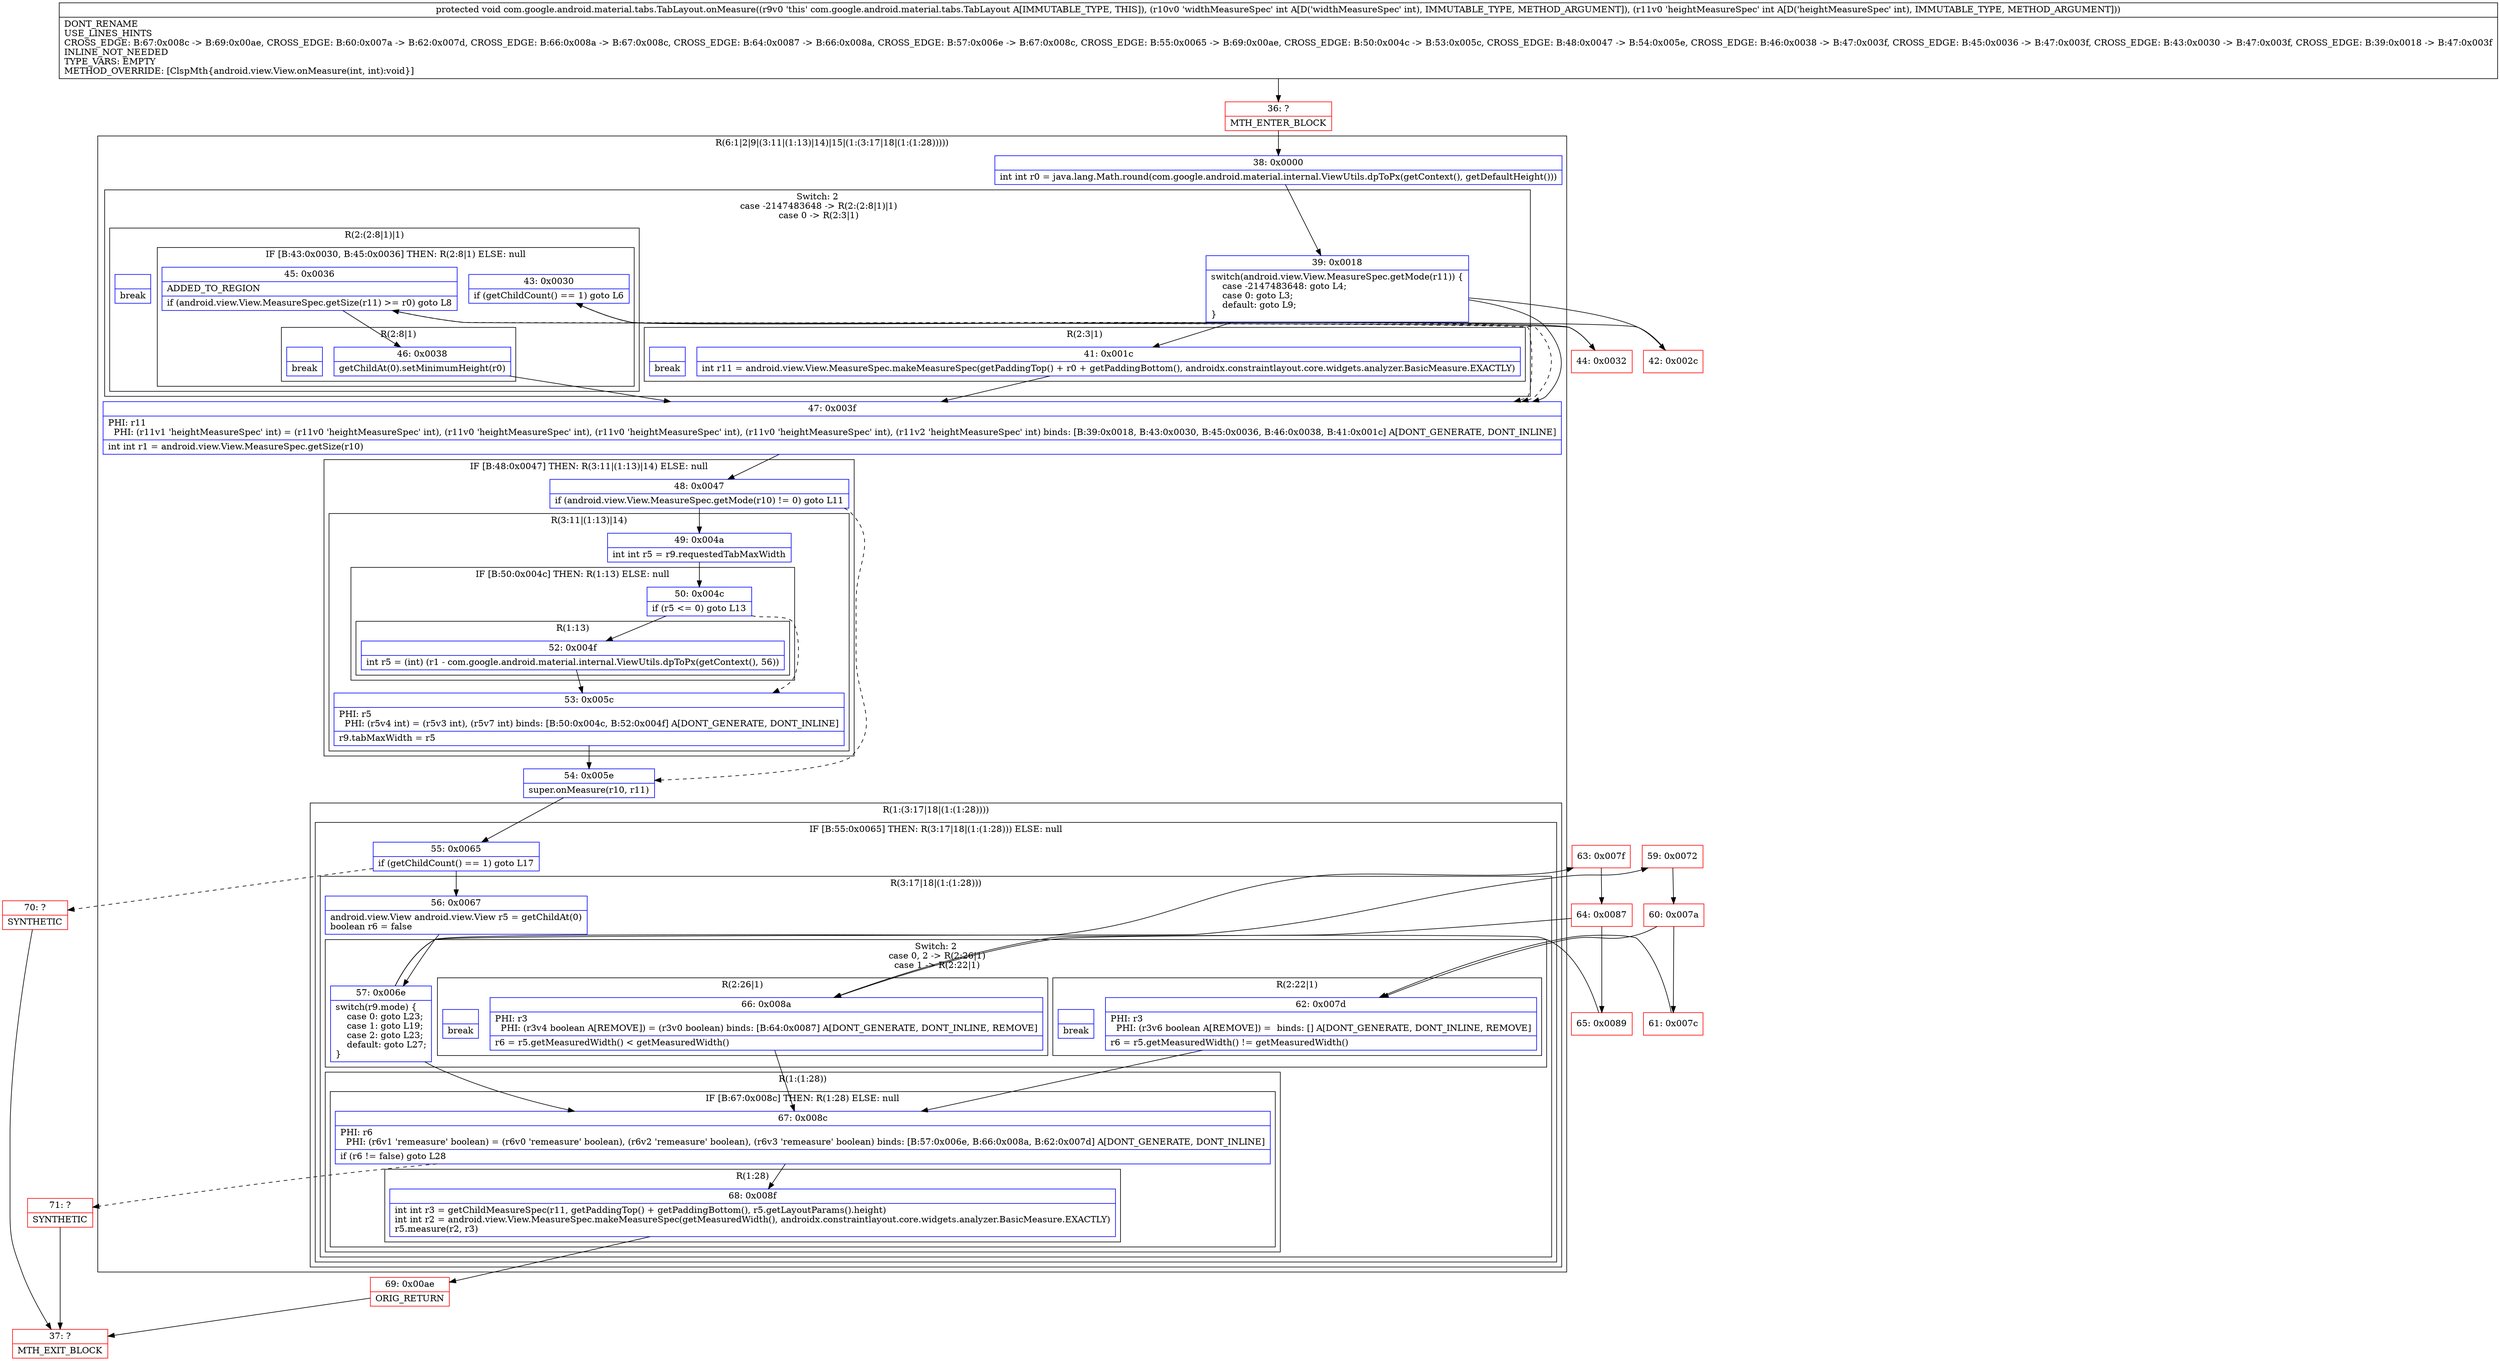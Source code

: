 digraph "CFG forcom.google.android.material.tabs.TabLayout.onMeasure(II)V" {
subgraph cluster_Region_511912061 {
label = "R(6:1|2|9|(3:11|(1:13)|14)|15|(1:(3:17|18|(1:(1:28)))))";
node [shape=record,color=blue];
Node_38 [shape=record,label="{38\:\ 0x0000|int int r0 = java.lang.Math.round(com.google.android.material.internal.ViewUtils.dpToPx(getContext(), getDefaultHeight()))\l}"];
subgraph cluster_SwitchRegion_799833508 {
label = "Switch: 2
 case -2147483648 -> R(2:(2:8|1)|1)
 case 0 -> R(2:3|1)";
node [shape=record,color=blue];
Node_39 [shape=record,label="{39\:\ 0x0018|switch(android.view.View.MeasureSpec.getMode(r11)) \{\l    case \-2147483648: goto L4;\l    case 0: goto L3;\l    default: goto L9;\l\}\l}"];
subgraph cluster_Region_1225518431 {
label = "R(2:(2:8|1)|1)";
node [shape=record,color=blue];
subgraph cluster_IfRegion_113113100 {
label = "IF [B:43:0x0030, B:45:0x0036] THEN: R(2:8|1) ELSE: null";
node [shape=record,color=blue];
Node_43 [shape=record,label="{43\:\ 0x0030|if (getChildCount() == 1) goto L6\l}"];
Node_45 [shape=record,label="{45\:\ 0x0036|ADDED_TO_REGION\l|if (android.view.View.MeasureSpec.getSize(r11) \>= r0) goto L8\l}"];
subgraph cluster_Region_2037066817 {
label = "R(2:8|1)";
node [shape=record,color=blue];
Node_46 [shape=record,label="{46\:\ 0x0038|getChildAt(0).setMinimumHeight(r0)\l}"];
Node_InsnContainer_1235656594 [shape=record,label="{|break\l}"];
}
}
Node_InsnContainer_2044975725 [shape=record,label="{|break\l}"];
}
subgraph cluster_Region_1272149340 {
label = "R(2:3|1)";
node [shape=record,color=blue];
Node_41 [shape=record,label="{41\:\ 0x001c|int r11 = android.view.View.MeasureSpec.makeMeasureSpec(getPaddingTop() + r0 + getPaddingBottom(), androidx.constraintlayout.core.widgets.analyzer.BasicMeasure.EXACTLY)\l}"];
Node_InsnContainer_896453032 [shape=record,label="{|break\l}"];
}
}
Node_47 [shape=record,label="{47\:\ 0x003f|PHI: r11 \l  PHI: (r11v1 'heightMeasureSpec' int) = (r11v0 'heightMeasureSpec' int), (r11v0 'heightMeasureSpec' int), (r11v0 'heightMeasureSpec' int), (r11v0 'heightMeasureSpec' int), (r11v2 'heightMeasureSpec' int) binds: [B:39:0x0018, B:43:0x0030, B:45:0x0036, B:46:0x0038, B:41:0x001c] A[DONT_GENERATE, DONT_INLINE]\l|int int r1 = android.view.View.MeasureSpec.getSize(r10)\l}"];
subgraph cluster_IfRegion_588884815 {
label = "IF [B:48:0x0047] THEN: R(3:11|(1:13)|14) ELSE: null";
node [shape=record,color=blue];
Node_48 [shape=record,label="{48\:\ 0x0047|if (android.view.View.MeasureSpec.getMode(r10) != 0) goto L11\l}"];
subgraph cluster_Region_1402042827 {
label = "R(3:11|(1:13)|14)";
node [shape=record,color=blue];
Node_49 [shape=record,label="{49\:\ 0x004a|int int r5 = r9.requestedTabMaxWidth\l}"];
subgraph cluster_IfRegion_82784232 {
label = "IF [B:50:0x004c] THEN: R(1:13) ELSE: null";
node [shape=record,color=blue];
Node_50 [shape=record,label="{50\:\ 0x004c|if (r5 \<= 0) goto L13\l}"];
subgraph cluster_Region_1276406939 {
label = "R(1:13)";
node [shape=record,color=blue];
Node_52 [shape=record,label="{52\:\ 0x004f|int r5 = (int) (r1 \- com.google.android.material.internal.ViewUtils.dpToPx(getContext(), 56))\l}"];
}
}
Node_53 [shape=record,label="{53\:\ 0x005c|PHI: r5 \l  PHI: (r5v4 int) = (r5v3 int), (r5v7 int) binds: [B:50:0x004c, B:52:0x004f] A[DONT_GENERATE, DONT_INLINE]\l|r9.tabMaxWidth = r5\l}"];
}
}
Node_54 [shape=record,label="{54\:\ 0x005e|super.onMeasure(r10, r11)\l}"];
subgraph cluster_Region_1589570225 {
label = "R(1:(3:17|18|(1:(1:28))))";
node [shape=record,color=blue];
subgraph cluster_IfRegion_971596729 {
label = "IF [B:55:0x0065] THEN: R(3:17|18|(1:(1:28))) ELSE: null";
node [shape=record,color=blue];
Node_55 [shape=record,label="{55\:\ 0x0065|if (getChildCount() == 1) goto L17\l}"];
subgraph cluster_Region_629182605 {
label = "R(3:17|18|(1:(1:28)))";
node [shape=record,color=blue];
Node_56 [shape=record,label="{56\:\ 0x0067|android.view.View android.view.View r5 = getChildAt(0)\lboolean r6 = false\l}"];
subgraph cluster_SwitchRegion_2047463077 {
label = "Switch: 2
 case 0, 2 -> R(2:26|1)
 case 1 -> R(2:22|1)";
node [shape=record,color=blue];
Node_57 [shape=record,label="{57\:\ 0x006e|switch(r9.mode) \{\l    case 0: goto L23;\l    case 1: goto L19;\l    case 2: goto L23;\l    default: goto L27;\l\}\l}"];
subgraph cluster_Region_95009112 {
label = "R(2:26|1)";
node [shape=record,color=blue];
Node_66 [shape=record,label="{66\:\ 0x008a|PHI: r3 \l  PHI: (r3v4 boolean A[REMOVE]) = (r3v0 boolean) binds: [B:64:0x0087] A[DONT_GENERATE, DONT_INLINE, REMOVE]\l|r6 = r5.getMeasuredWidth() \< getMeasuredWidth()\l}"];
Node_InsnContainer_337920376 [shape=record,label="{|break\l}"];
}
subgraph cluster_Region_1434473764 {
label = "R(2:22|1)";
node [shape=record,color=blue];
Node_62 [shape=record,label="{62\:\ 0x007d|PHI: r3 \l  PHI: (r3v6 boolean A[REMOVE]) =  binds: [] A[DONT_GENERATE, DONT_INLINE, REMOVE]\l|r6 = r5.getMeasuredWidth() != getMeasuredWidth()\l}"];
Node_InsnContainer_1030150703 [shape=record,label="{|break\l}"];
}
}
subgraph cluster_Region_1340113553 {
label = "R(1:(1:28))";
node [shape=record,color=blue];
subgraph cluster_IfRegion_465199261 {
label = "IF [B:67:0x008c] THEN: R(1:28) ELSE: null";
node [shape=record,color=blue];
Node_67 [shape=record,label="{67\:\ 0x008c|PHI: r6 \l  PHI: (r6v1 'remeasure' boolean) = (r6v0 'remeasure' boolean), (r6v2 'remeasure' boolean), (r6v3 'remeasure' boolean) binds: [B:57:0x006e, B:66:0x008a, B:62:0x007d] A[DONT_GENERATE, DONT_INLINE]\l|if (r6 != false) goto L28\l}"];
subgraph cluster_Region_983538619 {
label = "R(1:28)";
node [shape=record,color=blue];
Node_68 [shape=record,label="{68\:\ 0x008f|int int r3 = getChildMeasureSpec(r11, getPaddingTop() + getPaddingBottom(), r5.getLayoutParams().height)\lint int r2 = android.view.View.MeasureSpec.makeMeasureSpec(getMeasuredWidth(), androidx.constraintlayout.core.widgets.analyzer.BasicMeasure.EXACTLY)\lr5.measure(r2, r3)\l}"];
}
}
}
}
}
}
}
Node_36 [shape=record,color=red,label="{36\:\ ?|MTH_ENTER_BLOCK\l}"];
Node_42 [shape=record,color=red,label="{42\:\ 0x002c}"];
Node_44 [shape=record,color=red,label="{44\:\ 0x0032}"];
Node_59 [shape=record,color=red,label="{59\:\ 0x0072}"];
Node_60 [shape=record,color=red,label="{60\:\ 0x007a}"];
Node_61 [shape=record,color=red,label="{61\:\ 0x007c}"];
Node_63 [shape=record,color=red,label="{63\:\ 0x007f}"];
Node_64 [shape=record,color=red,label="{64\:\ 0x0087}"];
Node_65 [shape=record,color=red,label="{65\:\ 0x0089}"];
Node_69 [shape=record,color=red,label="{69\:\ 0x00ae|ORIG_RETURN\l}"];
Node_37 [shape=record,color=red,label="{37\:\ ?|MTH_EXIT_BLOCK\l}"];
Node_71 [shape=record,color=red,label="{71\:\ ?|SYNTHETIC\l}"];
Node_70 [shape=record,color=red,label="{70\:\ ?|SYNTHETIC\l}"];
MethodNode[shape=record,label="{protected void com.google.android.material.tabs.TabLayout.onMeasure((r9v0 'this' com.google.android.material.tabs.TabLayout A[IMMUTABLE_TYPE, THIS]), (r10v0 'widthMeasureSpec' int A[D('widthMeasureSpec' int), IMMUTABLE_TYPE, METHOD_ARGUMENT]), (r11v0 'heightMeasureSpec' int A[D('heightMeasureSpec' int), IMMUTABLE_TYPE, METHOD_ARGUMENT]))  | DONT_RENAME\lUSE_LINES_HINTS\lCROSS_EDGE: B:67:0x008c \-\> B:69:0x00ae, CROSS_EDGE: B:60:0x007a \-\> B:62:0x007d, CROSS_EDGE: B:66:0x008a \-\> B:67:0x008c, CROSS_EDGE: B:64:0x0087 \-\> B:66:0x008a, CROSS_EDGE: B:57:0x006e \-\> B:67:0x008c, CROSS_EDGE: B:55:0x0065 \-\> B:69:0x00ae, CROSS_EDGE: B:50:0x004c \-\> B:53:0x005c, CROSS_EDGE: B:48:0x0047 \-\> B:54:0x005e, CROSS_EDGE: B:46:0x0038 \-\> B:47:0x003f, CROSS_EDGE: B:45:0x0036 \-\> B:47:0x003f, CROSS_EDGE: B:43:0x0030 \-\> B:47:0x003f, CROSS_EDGE: B:39:0x0018 \-\> B:47:0x003f\lINLINE_NOT_NEEDED\lTYPE_VARS: EMPTY\lMETHOD_OVERRIDE: [ClspMth\{android.view.View.onMeasure(int, int):void\}]\l}"];
MethodNode -> Node_36;Node_38 -> Node_39;
Node_39 -> Node_41;
Node_39 -> Node_42;
Node_39 -> Node_47;
Node_43 -> Node_44;
Node_43 -> Node_47[style=dashed];
Node_45 -> Node_46;
Node_45 -> Node_47[style=dashed];
Node_46 -> Node_47;
Node_41 -> Node_47;
Node_47 -> Node_48;
Node_48 -> Node_49;
Node_48 -> Node_54[style=dashed];
Node_49 -> Node_50;
Node_50 -> Node_52;
Node_50 -> Node_53[style=dashed];
Node_52 -> Node_53;
Node_53 -> Node_54;
Node_54 -> Node_55;
Node_55 -> Node_56;
Node_55 -> Node_70[style=dashed];
Node_56 -> Node_57;
Node_57 -> Node_59;
Node_57 -> Node_63;
Node_57 -> Node_67;
Node_66 -> Node_67;
Node_62 -> Node_67;
Node_67 -> Node_68;
Node_67 -> Node_71[style=dashed];
Node_68 -> Node_69;
Node_36 -> Node_38;
Node_42 -> Node_43;
Node_44 -> Node_45;
Node_59 -> Node_60;
Node_60 -> Node_61;
Node_60 -> Node_62;
Node_61 -> Node_62;
Node_63 -> Node_64;
Node_64 -> Node_65;
Node_64 -> Node_66;
Node_65 -> Node_66;
Node_69 -> Node_37;
Node_71 -> Node_37;
Node_70 -> Node_37;
}

